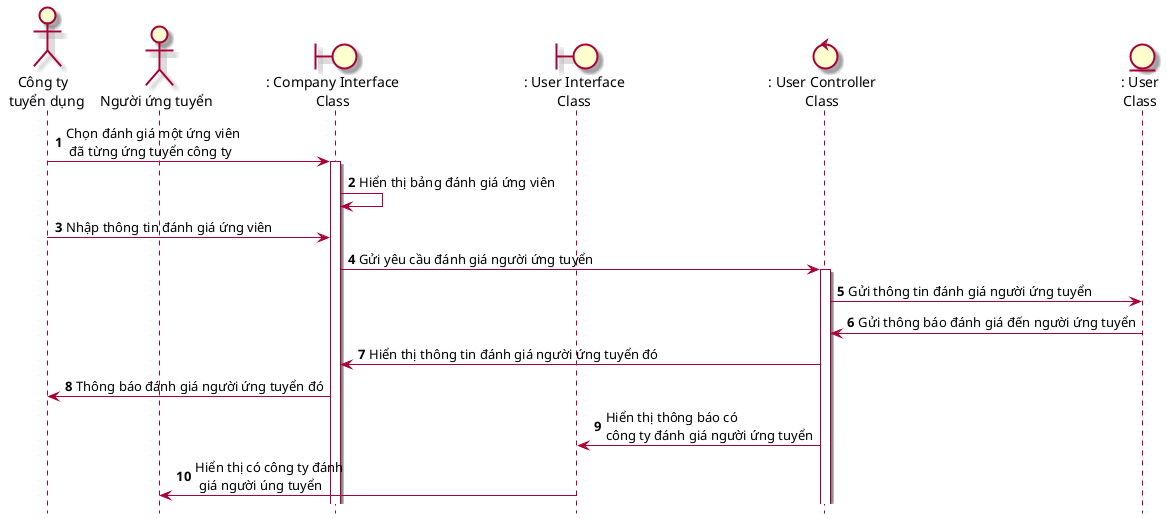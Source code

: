 @startuml SeqDanhGiaCongTyTuyenDung
skin rose 
hide footbox
autonumber
actor congTy as "Công ty \n tuyển dụng"
actor nguoiUngTuyen as "Người ứng tuyển"
boundary companyInterface as ": Company Interface\nClass"
boundary candidateInterface as ": User Interface\nClass"
control userController as ": User Controller\nClass"
entity User as ": User\nClass"

congTy->companyInterface++: Chọn đánh giá một ứng viên\n đã từng ứng tuyển công ty
companyInterface->companyInterface: Hiển thị bảng đánh giá ứng viên
congTy-> companyInterface: Nhập thông tin đánh giá ứng viên
companyInterface-> userController++: Gửi yêu cầu đánh giá người ứng tuyển
userController-> User: Gửi thông tin đánh giá người ứng tuyển
User ->  userController: Gửi thông báo đánh giá đến người ứng tuyển
userController-> companyInterface: Hiển thị thông tin đánh giá người ứng tuyển đó
companyInterface -> congTy: Thông báo đánh giá người ứng tuyển đó
userController-> candidateInterface: Hiển thị thông báo có\ncông ty đánh giá người ứng tuyển
candidateInterface->nguoiUngTuyen:Hiển thị có công ty đánh\n giá người úng tuyển
@enduml